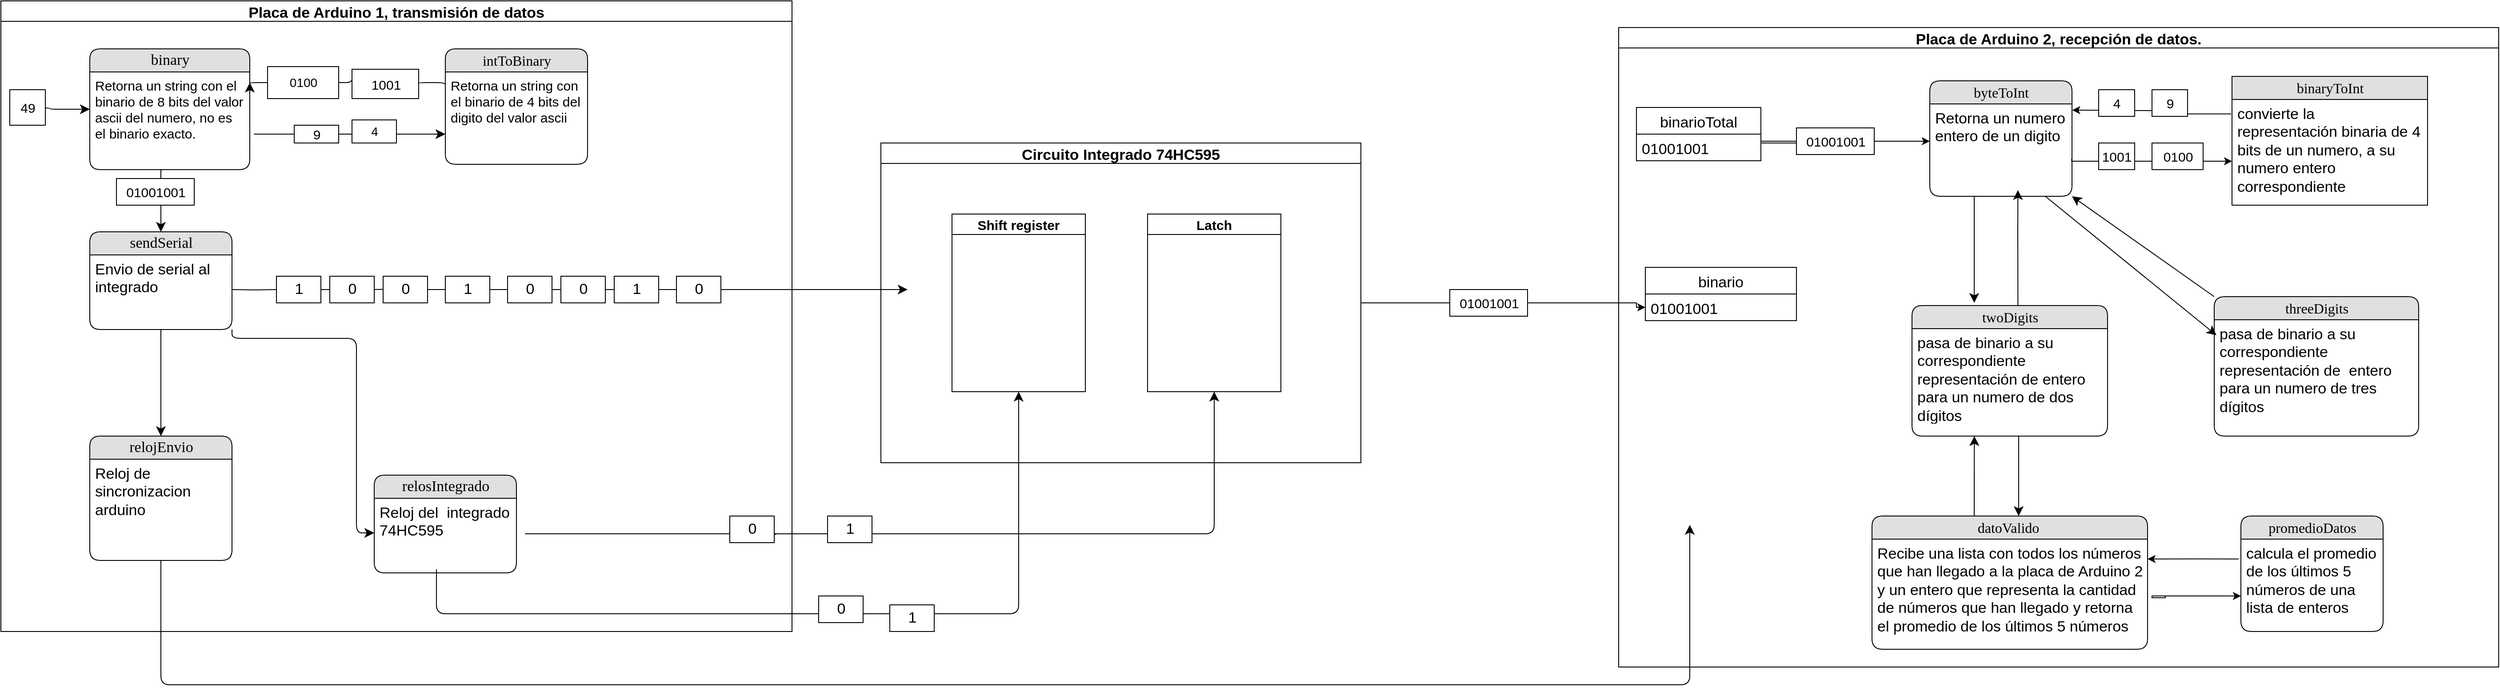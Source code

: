 <mxfile version="16.6.4" type="github">
  <diagram name="Page-1" id="5d7acffa-a066-3a61-03fe-96351882024d">
    <mxGraphModel dx="1117" dy="813" grid="1" gridSize="10" guides="1" tooltips="1" connect="1" arrows="1" fold="1" page="1" pageScale="1" pageWidth="1100" pageHeight="850" background="#ffffff" math="0" shadow="0">
      <root>
        <mxCell id="0" />
        <mxCell id="1" parent="0" />
        <mxCell id="jy8L1whVZySuqoUxEnnZ-46" value="" style="edgeStyle=orthogonalEdgeStyle;html=1;exitX=1;exitY=0.5;labelBackgroundColor=none;startFill=0;startSize=8;endFill=1;endSize=8;fontFamily=Verdana;fontSize=12;endArrow=none;startArrow=none;" edge="1" parent="1" source="jy8L1whVZySuqoUxEnnZ-40" target="jy8L1whVZySuqoUxEnnZ-43">
          <mxGeometry relative="1" as="geometry">
            <Array as="points" />
            <mxPoint x="290" y="345" as="sourcePoint" />
            <mxPoint x="810" y="345" as="targetPoint" />
          </mxGeometry>
        </mxCell>
        <mxCell id="21ea969265ad0168-6" value="&lt;font style=&quot;font-size: 17px&quot;&gt;binary&lt;/font&gt;" style="swimlane;html=1;fontStyle=0;childLayout=stackLayout;horizontal=1;startSize=26;fillColor=#e0e0e0;horizontalStack=0;resizeParent=1;resizeLast=0;collapsible=1;marginBottom=0;swimlaneFillColor=#ffffff;align=center;rounded=1;shadow=0;comic=0;labelBackgroundColor=none;strokeWidth=1;fontFamily=Verdana;fontSize=12" parent="1" vertex="1">
          <mxGeometry x="160" y="74" width="180" height="136" as="geometry" />
        </mxCell>
        <mxCell id="21ea969265ad0168-7" value="&lt;font style=&quot;font-size: 15px&quot;&gt;Retorna un string con el binario de 8 bits del valor ascii del numero, no es el binario exacto.&lt;/font&gt;" style="text;html=1;strokeColor=none;fillColor=none;spacingLeft=4;spacingRight=4;whiteSpace=wrap;overflow=hidden;rotatable=0;points=[[0,0.5],[1,0.5]];portConstraint=eastwest;" parent="21ea969265ad0168-6" vertex="1">
          <mxGeometry y="26" width="180" height="84" as="geometry" />
        </mxCell>
        <mxCell id="21ea969265ad0168-10" value="&lt;font size=&quot;3&quot;&gt;intToBinary&lt;/font&gt;" style="swimlane;html=1;fontStyle=0;childLayout=stackLayout;horizontal=1;startSize=26;fillColor=#e0e0e0;horizontalStack=0;resizeParent=1;resizeLast=0;collapsible=1;marginBottom=0;swimlaneFillColor=#ffffff;align=center;rounded=1;shadow=0;comic=0;labelBackgroundColor=none;strokeWidth=1;fontFamily=Verdana;fontSize=12" parent="1" vertex="1">
          <mxGeometry x="560" y="74" width="160" height="130" as="geometry" />
        </mxCell>
        <mxCell id="21ea969265ad0168-11" value="&lt;font style=&quot;font-size: 15px&quot;&gt;Retorna un string con el binario de 4 bits del digito del valor ascii&lt;/font&gt;" style="text;html=1;strokeColor=none;fillColor=none;spacingLeft=4;spacingRight=4;whiteSpace=wrap;overflow=hidden;rotatable=0;points=[[0,0.5],[1,0.5]];portConstraint=eastwest;" parent="21ea969265ad0168-10" vertex="1">
          <mxGeometry y="26" width="160" height="84" as="geometry" />
        </mxCell>
        <mxCell id="21ea969265ad0168-34" value="" style="edgeStyle=orthogonalEdgeStyle;html=1;labelBackgroundColor=none;startFill=0;startSize=8;endFill=1;endSize=8;fontFamily=Verdana;fontSize=12;exitX=0.5;exitY=1;exitDx=0;exitDy=0;" parent="1" source="21ea969265ad0168-18" edge="1">
          <mxGeometry x="-0.134" y="32" relative="1" as="geometry">
            <mxPoint as="offset" />
            <mxPoint x="447.429" y="490" as="sourcePoint" />
            <mxPoint x="1960" y="610" as="targetPoint" />
            <Array as="points">
              <mxPoint x="240" y="790" />
            </Array>
          </mxGeometry>
        </mxCell>
        <mxCell id="21ea969265ad0168-36" style="edgeStyle=orthogonalEdgeStyle;html=1;labelBackgroundColor=none;startFill=0;startSize=8;endFill=1;endSize=8;fontFamily=Verdana;fontSize=12;" parent="1" source="21ea969265ad0168-6" target="21ea969265ad0168-14" edge="1">
          <mxGeometry relative="1" as="geometry">
            <Array as="points">
              <mxPoint x="240" y="230" />
              <mxPoint x="240" y="230" />
            </Array>
          </mxGeometry>
        </mxCell>
        <mxCell id="21ea969265ad0168-39" style="edgeStyle=orthogonalEdgeStyle;html=1;labelBackgroundColor=none;startFill=0;startSize=8;endFill=1;endSize=8;fontFamily=Verdana;fontSize=12;startArrow=none;" parent="1" source="jy8L1whVZySuqoUxEnnZ-30" edge="1">
          <mxGeometry relative="1" as="geometry">
            <Array as="points">
              <mxPoint x="340" y="170" />
              <mxPoint x="560" y="170" />
            </Array>
            <mxPoint x="340" y="140" as="sourcePoint" />
            <mxPoint x="560" y="170" as="targetPoint" />
          </mxGeometry>
        </mxCell>
        <mxCell id="21ea969265ad0168-40" style="edgeStyle=orthogonalEdgeStyle;html=1;exitX=0;exitY=0.5;labelBackgroundColor=none;startFill=0;startSize=8;endFill=1;endSize=8;fontFamily=Verdana;fontSize=12;startArrow=none;" parent="1" source="jy8L1whVZySuqoUxEnnZ-23" edge="1">
          <mxGeometry relative="1" as="geometry">
            <mxPoint x="340" y="112" as="targetPoint" />
            <Array as="points">
              <mxPoint x="340" y="113" />
              <mxPoint x="340" y="113" />
            </Array>
          </mxGeometry>
        </mxCell>
        <mxCell id="21ea969265ad0168-42" style="edgeStyle=orthogonalEdgeStyle;html=1;exitX=1;exitY=0.5;labelBackgroundColor=none;startFill=0;startSize=8;endFill=1;endSize=8;fontFamily=Verdana;fontSize=12;startArrow=none;" parent="1" source="jy8L1whVZySuqoUxEnnZ-44" edge="1">
          <mxGeometry relative="1" as="geometry">
            <Array as="points" />
            <mxPoint x="290" y="345" as="sourcePoint" />
            <mxPoint x="1080" y="345" as="targetPoint" />
          </mxGeometry>
        </mxCell>
        <mxCell id="jy8L1whVZySuqoUxEnnZ-14" value="Placa de Arduino 1, transmisión de datos" style="swimlane;fontSize=17;" vertex="1" parent="1">
          <mxGeometry x="60" y="20" width="890" height="710" as="geometry" />
        </mxCell>
        <mxCell id="jy8L1whVZySuqoUxEnnZ-55" style="edgeStyle=orthogonalEdgeStyle;html=1;exitX=1;exitY=0.5;labelBackgroundColor=none;startFill=0;startSize=8;endFill=1;endSize=8;fontFamily=Verdana;fontSize=12;startArrow=none;" edge="1" parent="jy8L1whVZySuqoUxEnnZ-14" source="jy8L1whVZySuqoUxEnnZ-37">
          <mxGeometry relative="1" as="geometry">
            <Array as="points" />
            <mxPoint x="250" y="324.17" as="sourcePoint" />
            <mxPoint x="470.0" y="324.17" as="targetPoint" />
          </mxGeometry>
        </mxCell>
        <mxCell id="jy8L1whVZySuqoUxEnnZ-42" value="0" style="html=1;fontSize=17;" vertex="1" parent="jy8L1whVZySuqoUxEnnZ-14">
          <mxGeometry x="630" y="310" width="50" height="30" as="geometry" />
        </mxCell>
        <mxCell id="jy8L1whVZySuqoUxEnnZ-25" value="01001001" style="html=1;fontSize=15;" vertex="1" parent="jy8L1whVZySuqoUxEnnZ-14">
          <mxGeometry x="130" y="200" width="87.5" height="30" as="geometry" />
        </mxCell>
        <mxCell id="21ea969265ad0168-14" value="&lt;font style=&quot;font-size: 17px&quot;&gt;sendSerial&lt;/font&gt;" style="swimlane;html=1;fontStyle=0;childLayout=stackLayout;horizontal=1;startSize=26;fillColor=#e0e0e0;horizontalStack=0;resizeParent=1;resizeLast=0;collapsible=1;marginBottom=0;swimlaneFillColor=#ffffff;align=center;rounded=1;shadow=0;comic=0;labelBackgroundColor=none;strokeWidth=1;fontFamily=Verdana;fontSize=12" parent="jy8L1whVZySuqoUxEnnZ-14" vertex="1">
          <mxGeometry x="100" y="260" width="160" height="110" as="geometry" />
        </mxCell>
        <mxCell id="21ea969265ad0168-15" value="&lt;font style=&quot;font-size: 17px&quot;&gt;Envio de serial al integrado&lt;/font&gt;" style="text;html=1;strokeColor=none;fillColor=none;spacingLeft=4;spacingRight=4;whiteSpace=wrap;overflow=hidden;rotatable=0;points=[[0,0.5],[1,0.5]];portConstraint=eastwest;" parent="21ea969265ad0168-14" vertex="1">
          <mxGeometry y="26" width="160" height="54" as="geometry" />
        </mxCell>
        <mxCell id="jy8L1whVZySuqoUxEnnZ-27" style="edgeStyle=orthogonalEdgeStyle;html=1;labelBackgroundColor=none;startFill=0;startSize=8;endFill=1;endSize=8;fontFamily=Verdana;fontSize=12;entryX=0;entryY=0.5;entryDx=0;entryDy=0;" edge="1" parent="jy8L1whVZySuqoUxEnnZ-14" target="21ea969265ad0168-7">
          <mxGeometry relative="1" as="geometry">
            <mxPoint x="10" y="120" as="sourcePoint" />
            <mxPoint x="70" y="120" as="targetPoint" />
          </mxGeometry>
        </mxCell>
        <mxCell id="jy8L1whVZySuqoUxEnnZ-28" value="49" style="html=1;fontSize=15;" vertex="1" parent="jy8L1whVZySuqoUxEnnZ-14">
          <mxGeometry x="10" y="100" width="40" height="40" as="geometry" />
        </mxCell>
        <mxCell id="jy8L1whVZySuqoUxEnnZ-23" value="0100" style="html=1;fontSize=14;" vertex="1" parent="jy8L1whVZySuqoUxEnnZ-14">
          <mxGeometry x="300" y="74" width="80" height="36" as="geometry" />
        </mxCell>
        <mxCell id="jy8L1whVZySuqoUxEnnZ-41" value="0" style="html=1;fontSize=17;" vertex="1" parent="jy8L1whVZySuqoUxEnnZ-14">
          <mxGeometry x="570" y="310" width="50" height="30" as="geometry" />
        </mxCell>
        <mxCell id="jy8L1whVZySuqoUxEnnZ-38" value="0" style="html=1;fontSize=17;" vertex="1" parent="jy8L1whVZySuqoUxEnnZ-14">
          <mxGeometry x="370" y="310" width="50" height="30" as="geometry" />
        </mxCell>
        <mxCell id="jy8L1whVZySuqoUxEnnZ-44" value="0" style="html=1;fontSize=17;" vertex="1" parent="jy8L1whVZySuqoUxEnnZ-14">
          <mxGeometry x="760" y="310" width="50" height="30" as="geometry" />
        </mxCell>
        <mxCell id="jy8L1whVZySuqoUxEnnZ-40" value="1" style="html=1;fontSize=17;" vertex="1" parent="jy8L1whVZySuqoUxEnnZ-14">
          <mxGeometry x="500" y="310" width="50" height="30" as="geometry" />
        </mxCell>
        <mxCell id="jy8L1whVZySuqoUxEnnZ-37" value="1" style="html=1;fontSize=17;" vertex="1" parent="jy8L1whVZySuqoUxEnnZ-14">
          <mxGeometry x="310" y="310" width="50" height="30" as="geometry" />
        </mxCell>
        <mxCell id="jy8L1whVZySuqoUxEnnZ-63" value="" style="edgeStyle=orthogonalEdgeStyle;html=1;labelBackgroundColor=none;startFill=0;startSize=8;endFill=1;endSize=8;fontFamily=Verdana;fontSize=12;startArrow=none;endArrow=none;" edge="1" parent="jy8L1whVZySuqoUxEnnZ-14" target="jy8L1whVZySuqoUxEnnZ-37">
          <mxGeometry relative="1" as="geometry">
            <Array as="points" />
            <mxPoint x="260" y="325" as="sourcePoint" />
            <mxPoint x="530.0" y="344.17" as="targetPoint" />
          </mxGeometry>
        </mxCell>
        <mxCell id="21ea969265ad0168-18" value="&lt;font style=&quot;font-size: 17px&quot;&gt;relojEnvio&lt;/font&gt;" style="swimlane;html=1;fontStyle=0;childLayout=stackLayout;horizontal=1;startSize=26;fillColor=#e0e0e0;horizontalStack=0;resizeParent=1;resizeLast=0;collapsible=1;marginBottom=0;swimlaneFillColor=#ffffff;align=center;rounded=1;shadow=0;comic=0;labelBackgroundColor=none;strokeWidth=1;fontFamily=Verdana;fontSize=12" parent="jy8L1whVZySuqoUxEnnZ-14" vertex="1">
          <mxGeometry x="100" y="490" width="160" height="140" as="geometry" />
        </mxCell>
        <mxCell id="21ea969265ad0168-19" value="&lt;font style=&quot;font-size: 17px&quot;&gt;Reloj de sincronizacion arduino&lt;/font&gt;" style="text;html=1;strokeColor=none;fillColor=none;spacingLeft=4;spacingRight=4;whiteSpace=wrap;overflow=hidden;rotatable=0;points=[[0,0.5],[1,0.5]];portConstraint=eastwest;" parent="21ea969265ad0168-18" vertex="1">
          <mxGeometry y="26" width="160" height="84" as="geometry" />
        </mxCell>
        <mxCell id="jy8L1whVZySuqoUxEnnZ-71" style="edgeStyle=none;html=1;labelBackgroundColor=none;startFill=0;startSize=8;endFill=1;endSize=8;fontFamily=Verdana;fontSize=12;exitX=0.5;exitY=1;exitDx=0;exitDy=0;entryX=0.5;entryY=0;entryDx=0;entryDy=0;" edge="1" parent="jy8L1whVZySuqoUxEnnZ-14" source="21ea969265ad0168-14" target="21ea969265ad0168-18">
          <mxGeometry relative="1" as="geometry">
            <mxPoint x="200" y="370" as="sourcePoint" />
            <mxPoint x="300" y="420" as="targetPoint" />
            <Array as="points" />
          </mxGeometry>
        </mxCell>
        <mxCell id="21ea969265ad0168-27" value="Row 1" style="text;html=1;strokeColor=none;fillColor=none;spacingLeft=4;spacingRight=4;whiteSpace=wrap;overflow=hidden;rotatable=0;points=[[0,0.5],[1,0.5]];portConstraint=eastwest;" parent="jy8L1whVZySuqoUxEnnZ-14" vertex="1">
          <mxGeometry x="500" y="576" width="160" height="26" as="geometry" />
        </mxCell>
        <mxCell id="21ea969265ad0168-26" value="&lt;font style=&quot;font-size: 17px&quot;&gt;relosIntegrado&lt;/font&gt;" style="swimlane;html=1;fontStyle=0;childLayout=stackLayout;horizontal=1;startSize=26;fillColor=#e0e0e0;horizontalStack=0;resizeParent=1;resizeLast=0;collapsible=1;marginBottom=0;swimlaneFillColor=#ffffff;align=center;rounded=1;shadow=0;comic=0;labelBackgroundColor=none;strokeWidth=1;fontFamily=Verdana;fontSize=12" parent="jy8L1whVZySuqoUxEnnZ-14" vertex="1">
          <mxGeometry x="420" y="534" width="160" height="110" as="geometry" />
        </mxCell>
        <mxCell id="21ea969265ad0168-28" value="&lt;font style=&quot;font-size: 17px&quot;&gt;Reloj del&amp;nbsp; integrado 74HC595&lt;/font&gt;" style="text;html=1;strokeColor=none;fillColor=none;spacingLeft=4;spacingRight=4;whiteSpace=wrap;overflow=hidden;rotatable=0;points=[[0,0.5],[1,0.5]];portConstraint=eastwest;" parent="21ea969265ad0168-26" vertex="1">
          <mxGeometry y="26" width="160" height="54" as="geometry" />
        </mxCell>
        <mxCell id="jy8L1whVZySuqoUxEnnZ-96" style="edgeStyle=orthogonalEdgeStyle;html=1;labelBackgroundColor=none;startFill=0;startSize=8;endFill=1;endSize=8;fontFamily=Verdana;fontSize=12;exitX=1;exitY=1;exitDx=0;exitDy=0;entryX=0;entryY=0.5;entryDx=0;entryDy=0;" edge="1" parent="jy8L1whVZySuqoUxEnnZ-14" source="21ea969265ad0168-14">
          <mxGeometry relative="1" as="geometry">
            <mxPoint x="420" y="599" as="targetPoint" />
            <Array as="points">
              <mxPoint x="260" y="380" />
              <mxPoint x="400" y="380" />
              <mxPoint x="400" y="599" />
            </Array>
            <mxPoint x="270" y="380" as="sourcePoint" />
          </mxGeometry>
        </mxCell>
        <mxCell id="jy8L1whVZySuqoUxEnnZ-65" value="" style="edgeStyle=orthogonalEdgeStyle;rounded=0;orthogonalLoop=1;jettySize=auto;html=1;fontSize=15;entryX=0;entryY=0.5;entryDx=0;entryDy=0;" edge="1" parent="1" source="jy8L1whVZySuqoUxEnnZ-15" target="jy8L1whVZySuqoUxEnnZ-113">
          <mxGeometry relative="1" as="geometry">
            <mxPoint x="1880" y="360" as="targetPoint" />
            <Array as="points">
              <mxPoint x="1900" y="360" />
              <mxPoint x="1900" y="365" />
            </Array>
          </mxGeometry>
        </mxCell>
        <mxCell id="jy8L1whVZySuqoUxEnnZ-15" value="Circuito Integrado 74HC595" style="swimlane;fontSize=17;" vertex="1" parent="1">
          <mxGeometry x="1050" y="180" width="540" height="360" as="geometry" />
        </mxCell>
        <mxCell id="jy8L1whVZySuqoUxEnnZ-68" value="Shift register" style="swimlane;fontSize=15;" vertex="1" parent="jy8L1whVZySuqoUxEnnZ-15">
          <mxGeometry x="80" y="80" width="150" height="200" as="geometry" />
        </mxCell>
        <mxCell id="jy8L1whVZySuqoUxEnnZ-69" value="Latch" style="swimlane;fontSize=15;" vertex="1" parent="jy8L1whVZySuqoUxEnnZ-15">
          <mxGeometry x="300" y="80" width="150" height="200" as="geometry" />
        </mxCell>
        <mxCell id="jy8L1whVZySuqoUxEnnZ-21" value="4" style="html=1;fontSize=14;" vertex="1" parent="1">
          <mxGeometry x="455" y="154" width="50" height="26" as="geometry" />
        </mxCell>
        <mxCell id="jy8L1whVZySuqoUxEnnZ-24" value="" style="edgeStyle=orthogonalEdgeStyle;html=1;exitX=0;exitY=0.202;entryX=1;entryY=0.5;labelBackgroundColor=none;startFill=0;startSize=8;endFill=1;endSize=8;fontFamily=Verdana;fontSize=12;endArrow=none;exitDx=0;exitDy=0;exitPerimeter=0;startArrow=none;" edge="1" parent="1" source="jy8L1whVZySuqoUxEnnZ-32" target="jy8L1whVZySuqoUxEnnZ-23">
          <mxGeometry relative="1" as="geometry">
            <mxPoint x="560" y="113" as="sourcePoint" />
            <mxPoint x="340" y="113" as="targetPoint" />
            <Array as="points">
              <mxPoint x="455" y="112" />
            </Array>
          </mxGeometry>
        </mxCell>
        <mxCell id="jy8L1whVZySuqoUxEnnZ-32" value="1001" style="html=1;fontSize=15;" vertex="1" parent="1">
          <mxGeometry x="455" y="97" width="75" height="33" as="geometry" />
        </mxCell>
        <mxCell id="jy8L1whVZySuqoUxEnnZ-34" value="" style="edgeStyle=orthogonalEdgeStyle;html=1;exitX=0;exitY=0.202;entryX=1;entryY=0.5;labelBackgroundColor=none;startFill=0;startSize=8;endFill=1;endSize=8;fontFamily=Verdana;fontSize=12;endArrow=none;exitDx=0;exitDy=0;exitPerimeter=0;" edge="1" parent="1" source="21ea969265ad0168-11" target="jy8L1whVZySuqoUxEnnZ-32">
          <mxGeometry relative="1" as="geometry">
            <mxPoint x="560" y="116.968" as="sourcePoint" />
            <mxPoint x="440" y="112" as="targetPoint" />
            <Array as="points">
              <mxPoint x="560" y="112" />
            </Array>
          </mxGeometry>
        </mxCell>
        <mxCell id="jy8L1whVZySuqoUxEnnZ-30" value="9" style="html=1;fontSize=15;" vertex="1" parent="1">
          <mxGeometry x="390" y="160" width="50" height="20" as="geometry" />
        </mxCell>
        <mxCell id="jy8L1whVZySuqoUxEnnZ-45" value="" style="edgeStyle=orthogonalEdgeStyle;html=1;exitX=1;exitY=0.5;labelBackgroundColor=none;startFill=0;startSize=8;endFill=1;endSize=8;fontFamily=Verdana;fontSize=12;endArrow=none;startArrow=none;" edge="1" parent="1" source="jy8L1whVZySuqoUxEnnZ-43" target="jy8L1whVZySuqoUxEnnZ-44">
          <mxGeometry relative="1" as="geometry">
            <Array as="points" />
            <mxPoint x="290" y="345" as="sourcePoint" />
            <mxPoint x="1080.0" y="345" as="targetPoint" />
          </mxGeometry>
        </mxCell>
        <mxCell id="jy8L1whVZySuqoUxEnnZ-43" value="1" style="html=1;fontSize=17;" vertex="1" parent="1">
          <mxGeometry x="750" y="330" width="50" height="30" as="geometry" />
        </mxCell>
        <mxCell id="jy8L1whVZySuqoUxEnnZ-48" value="" style="edgeStyle=orthogonalEdgeStyle;html=1;exitX=1;exitY=0.5;labelBackgroundColor=none;startFill=0;startSize=8;endFill=1;endSize=8;fontFamily=Verdana;fontSize=12;endArrow=none;startArrow=none;" edge="1" parent="1" source="jy8L1whVZySuqoUxEnnZ-39" target="jy8L1whVZySuqoUxEnnZ-40">
          <mxGeometry relative="1" as="geometry">
            <Array as="points" />
            <mxPoint x="290" y="345" as="sourcePoint" />
            <mxPoint x="740" y="345" as="targetPoint" />
          </mxGeometry>
        </mxCell>
        <mxCell id="jy8L1whVZySuqoUxEnnZ-39" value="0" style="html=1;fontSize=17;" vertex="1" parent="1">
          <mxGeometry x="490" y="330" width="50" height="30" as="geometry" />
        </mxCell>
        <mxCell id="jy8L1whVZySuqoUxEnnZ-64" value="Placa de Arduino 2, recepción de datos." style="swimlane;fontSize=17;" vertex="1" parent="1">
          <mxGeometry x="1880" y="50" width="990" height="720" as="geometry" />
        </mxCell>
        <mxCell id="jy8L1whVZySuqoUxEnnZ-112" value="binario" style="swimlane;fontStyle=0;childLayout=stackLayout;horizontal=1;startSize=30;horizontalStack=0;resizeParent=1;resizeParentMax=0;resizeLast=0;collapsible=1;marginBottom=0;fontSize=17;" vertex="1" parent="jy8L1whVZySuqoUxEnnZ-64">
          <mxGeometry x="30" y="270" width="170" height="60" as="geometry" />
        </mxCell>
        <mxCell id="jy8L1whVZySuqoUxEnnZ-113" value="01001001" style="text;strokeColor=none;fillColor=none;align=left;verticalAlign=middle;spacingLeft=4;spacingRight=4;overflow=hidden;points=[[0,0.5],[1,0.5]];portConstraint=eastwest;rotatable=0;fontSize=17;" vertex="1" parent="jy8L1whVZySuqoUxEnnZ-112">
          <mxGeometry y="30" width="170" height="30" as="geometry" />
        </mxCell>
        <mxCell id="jy8L1whVZySuqoUxEnnZ-118" value="binarioTotal" style="swimlane;fontStyle=0;childLayout=stackLayout;horizontal=1;startSize=30;horizontalStack=0;resizeParent=1;resizeParentMax=0;resizeLast=0;collapsible=1;marginBottom=0;fontSize=17;" vertex="1" parent="jy8L1whVZySuqoUxEnnZ-64">
          <mxGeometry x="20" y="90" width="140" height="60" as="geometry" />
        </mxCell>
        <mxCell id="jy8L1whVZySuqoUxEnnZ-119" value="01001001" style="text;strokeColor=none;fillColor=none;align=left;verticalAlign=middle;spacingLeft=4;spacingRight=4;overflow=hidden;points=[[0,0.5],[1,0.5]];portConstraint=eastwest;rotatable=0;fontSize=17;" vertex="1" parent="jy8L1whVZySuqoUxEnnZ-118">
          <mxGeometry y="30" width="140" height="30" as="geometry" />
        </mxCell>
        <mxCell id="jy8L1whVZySuqoUxEnnZ-120" value="&lt;font size=&quot;3&quot;&gt;byteToInt&lt;/font&gt;" style="swimlane;html=1;fontStyle=0;childLayout=stackLayout;horizontal=1;startSize=26;fillColor=#e0e0e0;horizontalStack=0;resizeParent=1;resizeLast=0;collapsible=1;marginBottom=0;swimlaneFillColor=#ffffff;align=center;rounded=1;shadow=0;comic=0;labelBackgroundColor=none;strokeWidth=1;fontFamily=Verdana;fontSize=12" vertex="1" parent="jy8L1whVZySuqoUxEnnZ-64">
          <mxGeometry x="350" y="60" width="160" height="130" as="geometry" />
        </mxCell>
        <mxCell id="jy8L1whVZySuqoUxEnnZ-121" value="&lt;font style=&quot;font-size: 17px&quot;&gt;Retorna un numero entero de un digito&amp;nbsp;&lt;/font&gt;" style="text;html=1;strokeColor=none;fillColor=none;spacingLeft=4;spacingRight=4;whiteSpace=wrap;overflow=hidden;rotatable=0;points=[[0,0.5],[1,0.5]];portConstraint=eastwest;" vertex="1" parent="jy8L1whVZySuqoUxEnnZ-120">
          <mxGeometry y="26" width="160" height="84" as="geometry" />
        </mxCell>
        <mxCell id="jy8L1whVZySuqoUxEnnZ-128" value="&lt;font size=&quot;3&quot;&gt;twoDigits&lt;/font&gt;" style="swimlane;html=1;fontStyle=0;childLayout=stackLayout;horizontal=1;startSize=26;fillColor=#e0e0e0;horizontalStack=0;resizeParent=1;resizeLast=0;collapsible=1;marginBottom=0;swimlaneFillColor=#ffffff;align=center;rounded=1;shadow=0;comic=0;labelBackgroundColor=none;strokeWidth=1;fontFamily=Verdana;fontSize=12" vertex="1" parent="jy8L1whVZySuqoUxEnnZ-64">
          <mxGeometry x="330" y="313" width="220" height="147" as="geometry" />
        </mxCell>
        <mxCell id="jy8L1whVZySuqoUxEnnZ-129" value="&lt;div style=&quot;font-size: 17px&quot;&gt;&lt;span&gt;pasa de binario a su correspondiente representación&amp;nbsp;de&amp;nbsp;&lt;/span&gt;&lt;span&gt;entero para un numero de dos dígitos&amp;nbsp;&lt;/span&gt;&lt;/div&gt;" style="text;html=1;strokeColor=none;fillColor=none;spacingLeft=4;spacingRight=4;whiteSpace=wrap;overflow=hidden;rotatable=0;points=[[0,0.5],[1,0.5]];portConstraint=eastwest;" vertex="1" parent="jy8L1whVZySuqoUxEnnZ-128">
          <mxGeometry y="26" width="220" height="104" as="geometry" />
        </mxCell>
        <mxCell id="jy8L1whVZySuqoUxEnnZ-126" value="&lt;font size=&quot;3&quot;&gt;promedioDatos&lt;/font&gt;" style="swimlane;html=1;fontStyle=0;childLayout=stackLayout;horizontal=1;startSize=26;fillColor=#e0e0e0;horizontalStack=0;resizeParent=1;resizeLast=0;collapsible=1;marginBottom=0;swimlaneFillColor=#ffffff;align=center;rounded=1;shadow=0;comic=0;labelBackgroundColor=none;strokeWidth=1;fontFamily=Verdana;fontSize=12" vertex="1" parent="jy8L1whVZySuqoUxEnnZ-64">
          <mxGeometry x="700" y="550" width="160" height="130" as="geometry">
            <mxRectangle x="185" y="540" width="120" height="26" as="alternateBounds" />
          </mxGeometry>
        </mxCell>
        <mxCell id="jy8L1whVZySuqoUxEnnZ-166" value="" style="edgeStyle=orthogonalEdgeStyle;rounded=0;orthogonalLoop=1;jettySize=auto;html=1;fontSize=15;exitX=-0.015;exitY=0.266;exitDx=0;exitDy=0;exitPerimeter=0;" edge="1" parent="jy8L1whVZySuqoUxEnnZ-126" source="jy8L1whVZySuqoUxEnnZ-127">
          <mxGeometry relative="1" as="geometry">
            <mxPoint x="73.65" y="48.342" as="sourcePoint" />
            <mxPoint x="-105" y="48.33" as="targetPoint" />
            <Array as="points" />
          </mxGeometry>
        </mxCell>
        <mxCell id="jy8L1whVZySuqoUxEnnZ-127" value="&lt;font style=&quot;font-size: 17px&quot;&gt;calcula el promedio de los últimos 5 números de una lista de enteros&lt;/font&gt;" style="text;html=1;strokeColor=none;fillColor=none;spacingLeft=4;spacingRight=4;whiteSpace=wrap;overflow=hidden;rotatable=0;points=[[0,0.5],[1,0.5]];portConstraint=eastwest;" vertex="1" parent="jy8L1whVZySuqoUxEnnZ-126">
          <mxGeometry y="26" width="160" height="84" as="geometry" />
        </mxCell>
        <mxCell id="jy8L1whVZySuqoUxEnnZ-122" value="&lt;font size=&quot;3&quot;&gt;binaryToInt&lt;/font&gt;" style="swimlane;html=1;fontStyle=0;childLayout=stackLayout;horizontal=1;startSize=26;fillColor=#e0e0e0;horizontalStack=0;resizeParent=1;resizeLast=0;collapsible=1;marginBottom=0;swimlaneFillColor=#ffffff;align=center;rounded=1;shadow=0;comic=0;labelBackgroundColor=none;strokeWidth=1;fontFamily=Verdana;fontSize=12;arcSize=0;" vertex="1" parent="jy8L1whVZySuqoUxEnnZ-64">
          <mxGeometry x="690" y="55" width="220" height="145" as="geometry" />
        </mxCell>
        <mxCell id="jy8L1whVZySuqoUxEnnZ-123" value="&lt;div style=&quot;font-size: 17px&quot;&gt;&lt;span&gt;convierte la representación&amp;nbsp;binaria de 4 bits&amp;nbsp;&lt;/span&gt;&lt;span&gt;de un numero, a su numero entero correspondiente&lt;/span&gt;&lt;/div&gt;" style="text;html=1;strokeColor=none;fillColor=none;spacingLeft=4;spacingRight=4;whiteSpace=wrap;overflow=hidden;rotatable=0;points=[[0,0.5],[1,0.5]];portConstraint=eastwest;" vertex="1" parent="jy8L1whVZySuqoUxEnnZ-122">
          <mxGeometry y="26" width="220" height="114" as="geometry" />
        </mxCell>
        <mxCell id="jy8L1whVZySuqoUxEnnZ-133" value="" style="edgeStyle=orthogonalEdgeStyle;rounded=0;orthogonalLoop=1;jettySize=auto;html=1;fontSize=15;entryX=0;entryY=0.5;entryDx=0;entryDy=0;exitX=1;exitY=0.5;exitDx=0;exitDy=0;startArrow=none;" edge="1" parent="jy8L1whVZySuqoUxEnnZ-64" source="jy8L1whVZySuqoUxEnnZ-134" target="jy8L1whVZySuqoUxEnnZ-121">
          <mxGeometry relative="1" as="geometry">
            <mxPoint x="185" y="130" as="sourcePoint" />
            <mxPoint x="325" y="130" as="targetPoint" />
            <Array as="points">
              <mxPoint x="160" y="130" />
              <mxPoint x="265" y="130" />
              <mxPoint x="265" y="128" />
            </Array>
          </mxGeometry>
        </mxCell>
        <mxCell id="jy8L1whVZySuqoUxEnnZ-134" value="01001001" style="html=1;fontSize=15;" vertex="1" parent="jy8L1whVZySuqoUxEnnZ-64">
          <mxGeometry x="200" y="113" width="87.5" height="30" as="geometry" />
        </mxCell>
        <mxCell id="jy8L1whVZySuqoUxEnnZ-136" value="" style="edgeStyle=orthogonalEdgeStyle;rounded=0;orthogonalLoop=1;jettySize=auto;html=1;fontSize=15;exitX=0.998;exitY=0.734;exitDx=0;exitDy=0;exitPerimeter=0;" edge="1" parent="jy8L1whVZySuqoUxEnnZ-64" source="jy8L1whVZySuqoUxEnnZ-121">
          <mxGeometry relative="1" as="geometry">
            <mxPoint x="520" y="150" as="sourcePoint" />
            <mxPoint x="690" y="150.5" as="targetPoint" />
            <Array as="points">
              <mxPoint x="510" y="151" />
            </Array>
          </mxGeometry>
        </mxCell>
        <mxCell id="jy8L1whVZySuqoUxEnnZ-137" value="0100" style="html=1;fontSize=15;" vertex="1" parent="jy8L1whVZySuqoUxEnnZ-64">
          <mxGeometry x="600" y="130" width="57.5" height="30" as="geometry" />
        </mxCell>
        <mxCell id="jy8L1whVZySuqoUxEnnZ-139" value="1001" style="html=1;fontSize=15;" vertex="1" parent="jy8L1whVZySuqoUxEnnZ-64">
          <mxGeometry x="540" y="130" width="40.5" height="30" as="geometry" />
        </mxCell>
        <mxCell id="jy8L1whVZySuqoUxEnnZ-149" value="" style="edgeStyle=orthogonalEdgeStyle;rounded=0;orthogonalLoop=1;jettySize=auto;html=1;fontSize=15;exitX=-0.005;exitY=0.143;exitDx=0;exitDy=0;exitPerimeter=0;" edge="1" parent="jy8L1whVZySuqoUxEnnZ-64" source="jy8L1whVZySuqoUxEnnZ-123">
          <mxGeometry relative="1" as="geometry">
            <mxPoint x="610.26" y="89.996" as="sourcePoint" />
            <mxPoint x="510.25" y="93" as="targetPoint" />
            <Array as="points" />
          </mxGeometry>
        </mxCell>
        <mxCell id="jy8L1whVZySuqoUxEnnZ-150" value="4" style="html=1;fontSize=15;" vertex="1" parent="jy8L1whVZySuqoUxEnnZ-64">
          <mxGeometry x="540" y="70" width="40.5" height="30" as="geometry" />
        </mxCell>
        <mxCell id="jy8L1whVZySuqoUxEnnZ-155" value="9" style="html=1;fontSize=15;" vertex="1" parent="jy8L1whVZySuqoUxEnnZ-64">
          <mxGeometry x="600" y="70" width="40" height="30" as="geometry" />
        </mxCell>
        <mxCell id="jy8L1whVZySuqoUxEnnZ-124" value="&lt;font size=&quot;3&quot;&gt;datoValido&amp;nbsp;&lt;/font&gt;" style="swimlane;html=1;fontStyle=0;childLayout=stackLayout;horizontal=1;startSize=26;fillColor=#e0e0e0;horizontalStack=0;resizeParent=1;resizeLast=0;collapsible=1;marginBottom=0;swimlaneFillColor=#ffffff;align=center;rounded=1;shadow=0;comic=0;labelBackgroundColor=none;strokeWidth=1;fontFamily=Verdana;fontSize=12" vertex="1" parent="jy8L1whVZySuqoUxEnnZ-64">
          <mxGeometry x="285" y="550" width="310" height="150" as="geometry" />
        </mxCell>
        <mxCell id="jy8L1whVZySuqoUxEnnZ-125" value="&lt;font style=&quot;font-size: 17px&quot;&gt;Recibe una lista con todos los números que han llegado a la placa de Arduino 2 y un entero que representa la cantidad de números que han llegado y retorna el promedio de los últimos 5 números&amp;nbsp;&lt;/font&gt;" style="text;html=1;strokeColor=none;fillColor=none;spacingLeft=4;spacingRight=4;whiteSpace=wrap;overflow=hidden;rotatable=0;points=[[0,0.5],[1,0.5]];portConstraint=eastwest;" vertex="1" parent="jy8L1whVZySuqoUxEnnZ-124">
          <mxGeometry y="26" width="310" height="124" as="geometry" />
        </mxCell>
        <mxCell id="jy8L1whVZySuqoUxEnnZ-158" style="edgeStyle=none;html=1;labelBackgroundColor=none;startFill=0;startSize=8;endFill=1;endSize=8;fontFamily=Verdana;fontSize=12;exitX=0.5;exitY=1;exitDx=0;exitDy=0;entryX=0.5;entryY=0;entryDx=0;entryDy=0;" edge="1" parent="jy8L1whVZySuqoUxEnnZ-64">
          <mxGeometry relative="1" as="geometry">
            <mxPoint x="400" y="190" as="sourcePoint" />
            <mxPoint x="400" y="310" as="targetPoint" />
            <Array as="points" />
          </mxGeometry>
        </mxCell>
        <mxCell id="jy8L1whVZySuqoUxEnnZ-159" style="edgeStyle=none;html=1;labelBackgroundColor=none;startFill=0;startSize=8;endFill=1;endSize=8;fontFamily=Verdana;fontSize=12;exitX=0.5;exitY=1;exitDx=0;exitDy=0;" edge="1" parent="jy8L1whVZySuqoUxEnnZ-64">
          <mxGeometry relative="1" as="geometry">
            <mxPoint x="449.17" y="313" as="sourcePoint" />
            <mxPoint x="449.17" y="183" as="targetPoint" />
            <Array as="points">
              <mxPoint x="449" y="230" />
            </Array>
          </mxGeometry>
        </mxCell>
        <mxCell id="jy8L1whVZySuqoUxEnnZ-160" style="edgeStyle=none;html=1;labelBackgroundColor=none;startFill=0;startSize=8;endFill=1;endSize=8;fontFamily=Verdana;fontSize=12;" edge="1" parent="jy8L1whVZySuqoUxEnnZ-64">
          <mxGeometry relative="1" as="geometry">
            <mxPoint x="450" y="460" as="sourcePoint" />
            <mxPoint x="450" y="550" as="targetPoint" />
            <Array as="points" />
          </mxGeometry>
        </mxCell>
        <mxCell id="jy8L1whVZySuqoUxEnnZ-161" style="edgeStyle=none;html=1;labelBackgroundColor=none;startFill=0;startSize=8;endFill=1;endSize=8;fontFamily=Verdana;fontSize=12;" edge="1" parent="jy8L1whVZySuqoUxEnnZ-64">
          <mxGeometry relative="1" as="geometry">
            <mxPoint x="400" y="550" as="sourcePoint" />
            <mxPoint x="400.17" y="460" as="targetPoint" />
            <Array as="points">
              <mxPoint x="400" y="507" />
            </Array>
          </mxGeometry>
        </mxCell>
        <mxCell id="jy8L1whVZySuqoUxEnnZ-162" value="" style="edgeStyle=orthogonalEdgeStyle;rounded=0;orthogonalLoop=1;jettySize=auto;html=1;fontSize=15;entryX=0;entryY=0.5;entryDx=0;entryDy=0;exitX=1;exitY=0.5;exitDx=0;exitDy=0;startArrow=none;" edge="1" parent="jy8L1whVZySuqoUxEnnZ-64">
          <mxGeometry relative="1" as="geometry">
            <mxPoint x="637.5" y="640" as="sourcePoint" />
            <mxPoint x="700" y="640" as="targetPoint" />
            <Array as="points">
              <mxPoint x="600" y="640" />
              <mxPoint x="600" y="642" />
              <mxPoint x="615" y="642" />
              <mxPoint x="615" y="640" />
            </Array>
          </mxGeometry>
        </mxCell>
        <mxCell id="jy8L1whVZySuqoUxEnnZ-164" value="&lt;font size=&quot;3&quot;&gt;threeDigits&lt;/font&gt;" style="swimlane;html=1;fontStyle=0;childLayout=stackLayout;horizontal=1;startSize=26;fillColor=#e0e0e0;horizontalStack=0;resizeParent=1;resizeLast=0;collapsible=1;marginBottom=0;swimlaneFillColor=#ffffff;align=center;rounded=1;shadow=0;comic=0;labelBackgroundColor=none;strokeWidth=1;fontFamily=Verdana;fontSize=12" vertex="1" parent="jy8L1whVZySuqoUxEnnZ-64">
          <mxGeometry x="670" y="303" width="230" height="157" as="geometry">
            <mxRectangle x="185" y="540" width="120" height="26" as="alternateBounds" />
          </mxGeometry>
        </mxCell>
        <mxCell id="jy8L1whVZySuqoUxEnnZ-165" value="&lt;div&gt;&lt;span style=&quot;font-size: 17px&quot;&gt;pasa de binario a su correspondiente representación&amp;nbsp;de&amp;nbsp;&amp;nbsp;&lt;/span&gt;&lt;span style=&quot;font-size: 17px&quot;&gt;entero para un numero de tres&amp;nbsp;&lt;/span&gt;&lt;/div&gt;&lt;span style=&quot;font-size: 17px&quot;&gt;dígitos&lt;/span&gt;&lt;div&gt;&lt;span style=&quot;font-size: 17px&quot;&gt;&amp;nbsp;&lt;/span&gt;&lt;/div&gt;" style="text;html=1;strokeColor=none;fillColor=none;spacingLeft=4;spacingRight=4;whiteSpace=wrap;overflow=hidden;rotatable=0;points=[[0,0.5],[1,0.5]];portConstraint=eastwest;" vertex="1" parent="jy8L1whVZySuqoUxEnnZ-164">
          <mxGeometry y="26" width="230" height="114" as="geometry" />
        </mxCell>
        <mxCell id="jy8L1whVZySuqoUxEnnZ-167" style="edgeStyle=none;html=1;labelBackgroundColor=none;startFill=0;startSize=8;endFill=1;endSize=8;fontFamily=Verdana;fontSize=12;exitX=0;exitY=0;exitDx=0;exitDy=0;entryX=1;entryY=1;entryDx=0;entryDy=0;" edge="1" parent="jy8L1whVZySuqoUxEnnZ-64" source="jy8L1whVZySuqoUxEnnZ-164" target="jy8L1whVZySuqoUxEnnZ-120">
          <mxGeometry relative="1" as="geometry">
            <mxPoint x="610.17" y="350" as="sourcePoint" />
            <mxPoint x="610.17" y="220" as="targetPoint" />
            <Array as="points" />
          </mxGeometry>
        </mxCell>
        <mxCell id="jy8L1whVZySuqoUxEnnZ-168" style="edgeStyle=none;html=1;labelBackgroundColor=none;startFill=0;startSize=8;endFill=1;endSize=8;fontFamily=Verdana;fontSize=12;entryX=0.011;entryY=0.153;entryDx=0;entryDy=0;entryPerimeter=0;" edge="1" parent="jy8L1whVZySuqoUxEnnZ-64" target="jy8L1whVZySuqoUxEnnZ-165">
          <mxGeometry relative="1" as="geometry">
            <mxPoint x="480" y="190" as="sourcePoint" />
            <mxPoint x="593.33" y="375" as="targetPoint" />
            <Array as="points" />
          </mxGeometry>
        </mxCell>
        <mxCell id="jy8L1whVZySuqoUxEnnZ-97" style="edgeStyle=orthogonalEdgeStyle;html=1;labelBackgroundColor=none;startFill=0;startSize=8;endFill=1;endSize=8;fontFamily=Verdana;fontSize=12;entryX=0.5;entryY=1;entryDx=0;entryDy=0;startArrow=none;" edge="1" parent="1" target="jy8L1whVZySuqoUxEnnZ-68">
          <mxGeometry relative="1" as="geometry">
            <mxPoint x="710" y="889" as="targetPoint" />
            <Array as="points">
              <mxPoint x="550" y="710" />
              <mxPoint x="1205" y="710" />
            </Array>
            <mxPoint x="550" y="660" as="sourcePoint" />
          </mxGeometry>
        </mxCell>
        <mxCell id="jy8L1whVZySuqoUxEnnZ-98" style="edgeStyle=orthogonalEdgeStyle;html=1;labelBackgroundColor=none;startFill=0;startSize=8;endFill=1;endSize=8;fontFamily=Verdana;fontSize=12;exitX=1.033;exitY=0.708;exitDx=0;exitDy=0;entryX=0.5;entryY=1;entryDx=0;entryDy=0;exitPerimeter=0;startArrow=none;" edge="1" parent="1" source="jy8L1whVZySuqoUxEnnZ-102" target="jy8L1whVZySuqoUxEnnZ-69">
          <mxGeometry relative="1" as="geometry">
            <mxPoint x="820" y="839" as="targetPoint" />
            <Array as="points">
              <mxPoint x="645" y="620" />
              <mxPoint x="1455" y="620" />
            </Array>
            <mxPoint x="660" y="610" as="sourcePoint" />
          </mxGeometry>
        </mxCell>
        <mxCell id="jy8L1whVZySuqoUxEnnZ-99" value="1" style="html=1;fontSize=17;" vertex="1" parent="1">
          <mxGeometry x="990" y="600" width="50" height="30" as="geometry" />
        </mxCell>
        <mxCell id="jy8L1whVZySuqoUxEnnZ-102" value="0" style="html=1;fontSize=17;" vertex="1" parent="1">
          <mxGeometry x="880" y="600" width="50" height="30" as="geometry" />
        </mxCell>
        <mxCell id="jy8L1whVZySuqoUxEnnZ-106" value="0" style="html=1;fontSize=17;" vertex="1" parent="1">
          <mxGeometry x="980" y="690" width="50" height="30" as="geometry" />
        </mxCell>
        <mxCell id="jy8L1whVZySuqoUxEnnZ-110" value="1" style="html=1;fontSize=17;" vertex="1" parent="1">
          <mxGeometry x="1060" y="700" width="50" height="30" as="geometry" />
        </mxCell>
        <mxCell id="jy8L1whVZySuqoUxEnnZ-117" value="01001001" style="html=1;fontSize=15;" vertex="1" parent="1">
          <mxGeometry x="1690" y="345" width="87.5" height="30" as="geometry" />
        </mxCell>
      </root>
    </mxGraphModel>
  </diagram>
</mxfile>

